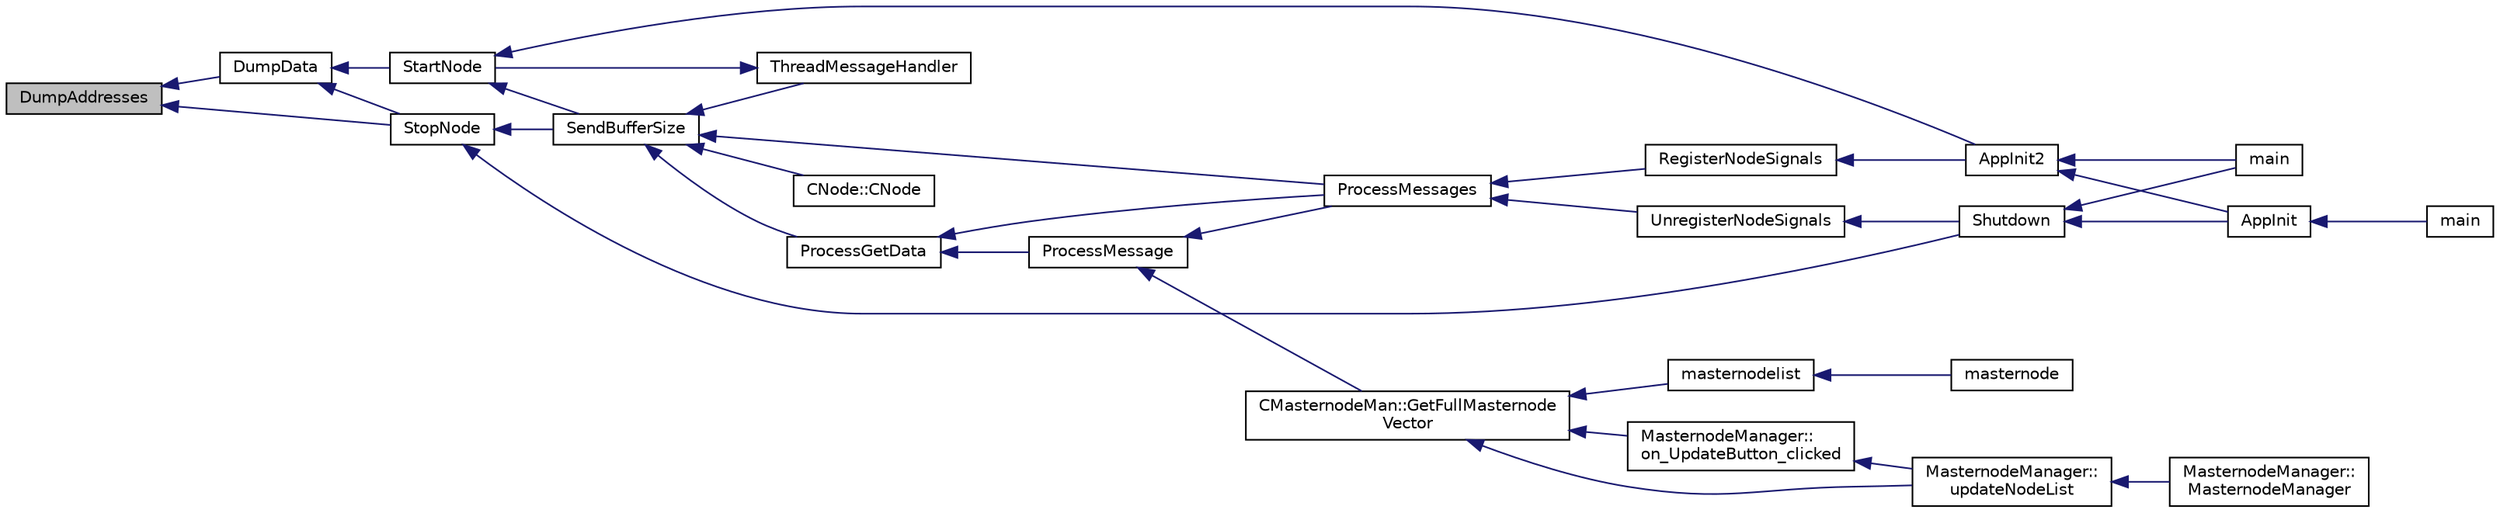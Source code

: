digraph "DumpAddresses"
{
  edge [fontname="Helvetica",fontsize="10",labelfontname="Helvetica",labelfontsize="10"];
  node [fontname="Helvetica",fontsize="10",shape=record];
  rankdir="LR";
  Node462 [label="DumpAddresses",height=0.2,width=0.4,color="black", fillcolor="grey75", style="filled", fontcolor="black"];
  Node462 -> Node463 [dir="back",color="midnightblue",fontsize="10",style="solid",fontname="Helvetica"];
  Node463 [label="DumpData",height=0.2,width=0.4,color="black", fillcolor="white", style="filled",URL="$dd/d84/net_8cpp.html#a88d718bd281a8150c9bb2d8c1e8e0a09"];
  Node463 -> Node464 [dir="back",color="midnightblue",fontsize="10",style="solid",fontname="Helvetica"];
  Node464 [label="StartNode",height=0.2,width=0.4,color="black", fillcolor="white", style="filled",URL="$d7/d97/net_8h.html#a9396d8054e8f74959e9391871aaddde0"];
  Node464 -> Node465 [dir="back",color="midnightblue",fontsize="10",style="solid",fontname="Helvetica"];
  Node465 [label="AppInit2",height=0.2,width=0.4,color="black", fillcolor="white", style="filled",URL="$d8/dc0/init_8h.html#a1a4c1bfbf6ba1db77e988b89b9cadfd3",tooltip="Initialize ion. "];
  Node465 -> Node466 [dir="back",color="midnightblue",fontsize="10",style="solid",fontname="Helvetica"];
  Node466 [label="AppInit",height=0.2,width=0.4,color="black", fillcolor="white", style="filled",URL="$d4/d35/iond_8cpp.html#ac59316b767e6984e1285f0531275286b"];
  Node466 -> Node467 [dir="back",color="midnightblue",fontsize="10",style="solid",fontname="Helvetica"];
  Node467 [label="main",height=0.2,width=0.4,color="black", fillcolor="white", style="filled",URL="$d4/d35/iond_8cpp.html#a0ddf1224851353fc92bfbff6f499fa97"];
  Node465 -> Node468 [dir="back",color="midnightblue",fontsize="10",style="solid",fontname="Helvetica"];
  Node468 [label="main",height=0.2,width=0.4,color="black", fillcolor="white", style="filled",URL="$d5/d2d/ion_8cpp.html#a0ddf1224851353fc92bfbff6f499fa97"];
  Node464 -> Node469 [dir="back",color="midnightblue",fontsize="10",style="solid",fontname="Helvetica"];
  Node469 [label="SendBufferSize",height=0.2,width=0.4,color="black", fillcolor="white", style="filled",URL="$d7/d97/net_8h.html#a13f289d6233bd32b78a38793f76bdccb"];
  Node469 -> Node470 [dir="back",color="midnightblue",fontsize="10",style="solid",fontname="Helvetica"];
  Node470 [label="ProcessGetData",height=0.2,width=0.4,color="black", fillcolor="white", style="filled",URL="$df/d0a/main_8cpp.html#a3be415b83ecfe1f4215e0bd28c3b1eec"];
  Node470 -> Node471 [dir="back",color="midnightblue",fontsize="10",style="solid",fontname="Helvetica"];
  Node471 [label="ProcessMessage",height=0.2,width=0.4,color="black", fillcolor="white", style="filled",URL="$df/d0a/main_8cpp.html#a8ba92b1a4bce3c835e887a9073d17d8e"];
  Node471 -> Node472 [dir="back",color="midnightblue",fontsize="10",style="solid",fontname="Helvetica"];
  Node472 [label="ProcessMessages",height=0.2,width=0.4,color="black", fillcolor="white", style="filled",URL="$d4/dbf/main_8h.html#a196f9318f02448b85b28d612698934fd"];
  Node472 -> Node473 [dir="back",color="midnightblue",fontsize="10",style="solid",fontname="Helvetica"];
  Node473 [label="RegisterNodeSignals",height=0.2,width=0.4,color="black", fillcolor="white", style="filled",URL="$d4/dbf/main_8h.html#ab02615ff65f91d69f8d786ec900baa8a",tooltip="Register with a network node to receive its signals. "];
  Node473 -> Node465 [dir="back",color="midnightblue",fontsize="10",style="solid",fontname="Helvetica"];
  Node472 -> Node474 [dir="back",color="midnightblue",fontsize="10",style="solid",fontname="Helvetica"];
  Node474 [label="UnregisterNodeSignals",height=0.2,width=0.4,color="black", fillcolor="white", style="filled",URL="$d4/dbf/main_8h.html#a3ef0cc6e9d9d6435ee2a5569244d6ebd",tooltip="Unregister a network node. "];
  Node474 -> Node475 [dir="back",color="midnightblue",fontsize="10",style="solid",fontname="Helvetica"];
  Node475 [label="Shutdown",height=0.2,width=0.4,color="black", fillcolor="white", style="filled",URL="$d8/dc0/init_8h.html#ac5f038c2b480cf9ef5e19e3eba8dbaf9"];
  Node475 -> Node466 [dir="back",color="midnightblue",fontsize="10",style="solid",fontname="Helvetica"];
  Node475 -> Node468 [dir="back",color="midnightblue",fontsize="10",style="solid",fontname="Helvetica"];
  Node471 -> Node476 [dir="back",color="midnightblue",fontsize="10",style="solid",fontname="Helvetica"];
  Node476 [label="CMasternodeMan::GetFullMasternode\lVector",height=0.2,width=0.4,color="black", fillcolor="white", style="filled",URL="$dc/d6b/class_c_masternode_man.html#ab39e213a7601e1bef2eba1d5d63206f5"];
  Node476 -> Node477 [dir="back",color="midnightblue",fontsize="10",style="solid",fontname="Helvetica"];
  Node477 [label="MasternodeManager::\lupdateNodeList",height=0.2,width=0.4,color="black", fillcolor="white", style="filled",URL="$d9/d70/class_masternode_manager.html#a5485a8bd6ccf673027165cc1207dfae9"];
  Node477 -> Node478 [dir="back",color="midnightblue",fontsize="10",style="solid",fontname="Helvetica"];
  Node478 [label="MasternodeManager::\lMasternodeManager",height=0.2,width=0.4,color="black", fillcolor="white", style="filled",URL="$d9/d70/class_masternode_manager.html#ad18cb99065e056e6b791e2356de826bf"];
  Node476 -> Node479 [dir="back",color="midnightblue",fontsize="10",style="solid",fontname="Helvetica"];
  Node479 [label="MasternodeManager::\lon_UpdateButton_clicked",height=0.2,width=0.4,color="black", fillcolor="white", style="filled",URL="$d9/d70/class_masternode_manager.html#ae8d07b4d869e3eb09fe1be445eff0430"];
  Node479 -> Node477 [dir="back",color="midnightblue",fontsize="10",style="solid",fontname="Helvetica"];
  Node476 -> Node480 [dir="back",color="midnightblue",fontsize="10",style="solid",fontname="Helvetica"];
  Node480 [label="masternodelist",height=0.2,width=0.4,color="black", fillcolor="white", style="filled",URL="$d5/d6b/rpcstashedsend_8cpp.html#a3a7ed7e37f21eb2912afc6e776f7236c"];
  Node480 -> Node481 [dir="back",color="midnightblue",fontsize="10",style="solid",fontname="Helvetica"];
  Node481 [label="masternode",height=0.2,width=0.4,color="black", fillcolor="white", style="filled",URL="$d5/d6b/rpcstashedsend_8cpp.html#a30609e443aeb47c29ed0878d16b1b5e1"];
  Node470 -> Node472 [dir="back",color="midnightblue",fontsize="10",style="solid",fontname="Helvetica"];
  Node469 -> Node472 [dir="back",color="midnightblue",fontsize="10",style="solid",fontname="Helvetica"];
  Node469 -> Node482 [dir="back",color="midnightblue",fontsize="10",style="solid",fontname="Helvetica"];
  Node482 [label="ThreadMessageHandler",height=0.2,width=0.4,color="black", fillcolor="white", style="filled",URL="$dd/d84/net_8cpp.html#a379b0d3521bdd62ac296f219d70c4e30"];
  Node482 -> Node464 [dir="back",color="midnightblue",fontsize="10",style="solid",fontname="Helvetica"];
  Node469 -> Node483 [dir="back",color="midnightblue",fontsize="10",style="solid",fontname="Helvetica"];
  Node483 [label="CNode::CNode",height=0.2,width=0.4,color="black", fillcolor="white", style="filled",URL="$d1/d64/class_c_node.html#a51556705550511146245b9fb2fec09c1"];
  Node463 -> Node484 [dir="back",color="midnightblue",fontsize="10",style="solid",fontname="Helvetica"];
  Node484 [label="StopNode",height=0.2,width=0.4,color="black", fillcolor="white", style="filled",URL="$d7/d97/net_8h.html#ac9110488f45c160d58f3c7ab7197bcea"];
  Node484 -> Node475 [dir="back",color="midnightblue",fontsize="10",style="solid",fontname="Helvetica"];
  Node484 -> Node469 [dir="back",color="midnightblue",fontsize="10",style="solid",fontname="Helvetica"];
  Node462 -> Node484 [dir="back",color="midnightblue",fontsize="10",style="solid",fontname="Helvetica"];
}
